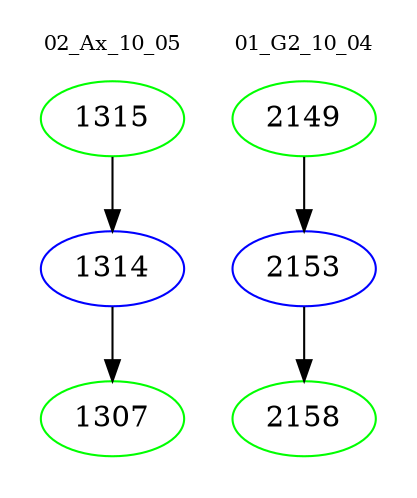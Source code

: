 digraph{
subgraph cluster_0 {
color = white
label = "02_Ax_10_05";
fontsize=10;
T0_1315 [label="1315", color="green"]
T0_1315 -> T0_1314 [color="black"]
T0_1314 [label="1314", color="blue"]
T0_1314 -> T0_1307 [color="black"]
T0_1307 [label="1307", color="green"]
}
subgraph cluster_1 {
color = white
label = "01_G2_10_04";
fontsize=10;
T1_2149 [label="2149", color="green"]
T1_2149 -> T1_2153 [color="black"]
T1_2153 [label="2153", color="blue"]
T1_2153 -> T1_2158 [color="black"]
T1_2158 [label="2158", color="green"]
}
}
